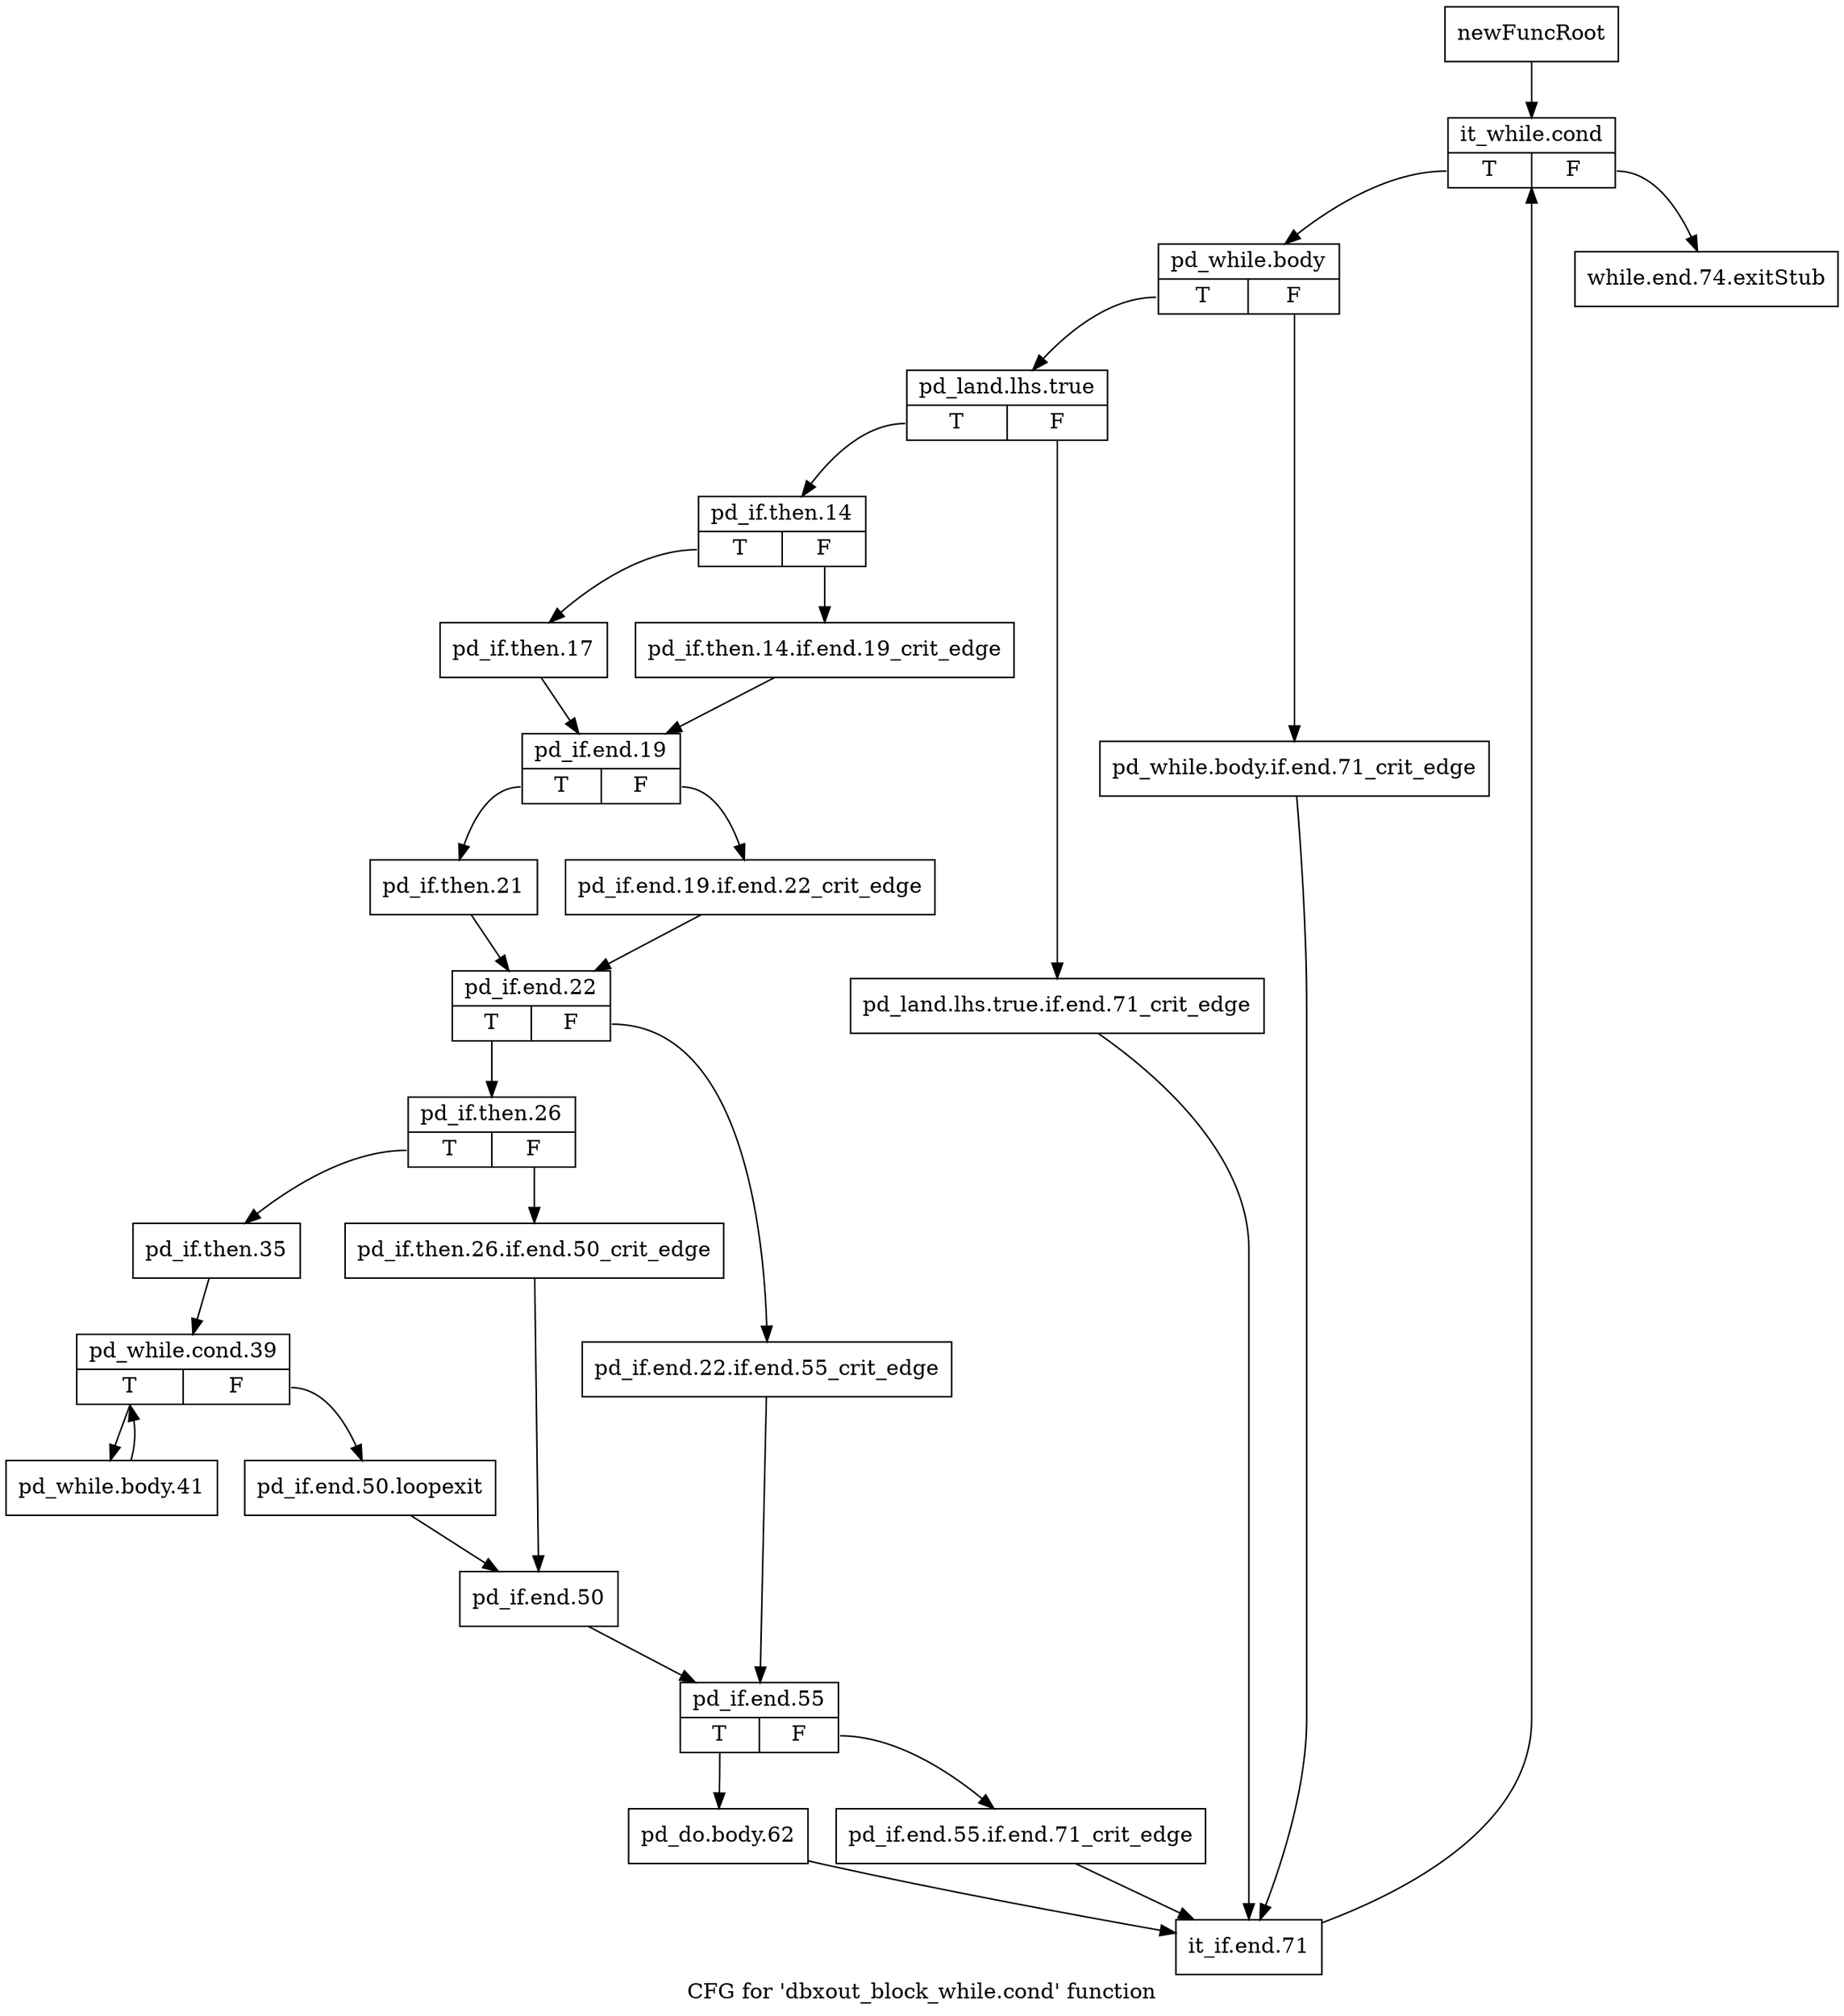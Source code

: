 digraph "CFG for 'dbxout_block_while.cond' function" {
	label="CFG for 'dbxout_block_while.cond' function";

	Node0xaa337d0 [shape=record,label="{newFuncRoot}"];
	Node0xaa337d0 -> Node0xaa33870;
	Node0xaa33820 [shape=record,label="{while.end.74.exitStub}"];
	Node0xaa33870 [shape=record,label="{it_while.cond|{<s0>T|<s1>F}}"];
	Node0xaa33870:s0 -> Node0xaa338c0;
	Node0xaa33870:s1 -> Node0xaa33820;
	Node0xaa338c0 [shape=record,label="{pd_while.body|{<s0>T|<s1>F}}"];
	Node0xaa338c0:s0 -> Node0xaa33960;
	Node0xaa338c0:s1 -> Node0xaa33910;
	Node0xaa33910 [shape=record,label="{pd_while.body.if.end.71_crit_edge}"];
	Node0xaa33910 -> Node0xaa33f50;
	Node0xaa33960 [shape=record,label="{pd_land.lhs.true|{<s0>T|<s1>F}}"];
	Node0xaa33960:s0 -> Node0xaa33a00;
	Node0xaa33960:s1 -> Node0xaa339b0;
	Node0xaa339b0 [shape=record,label="{pd_land.lhs.true.if.end.71_crit_edge}"];
	Node0xaa339b0 -> Node0xaa33f50;
	Node0xaa33a00 [shape=record,label="{pd_if.then.14|{<s0>T|<s1>F}}"];
	Node0xaa33a00:s0 -> Node0xaa33aa0;
	Node0xaa33a00:s1 -> Node0xaa33a50;
	Node0xaa33a50 [shape=record,label="{pd_if.then.14.if.end.19_crit_edge}"];
	Node0xaa33a50 -> Node0xaa33af0;
	Node0xaa33aa0 [shape=record,label="{pd_if.then.17}"];
	Node0xaa33aa0 -> Node0xaa33af0;
	Node0xaa33af0 [shape=record,label="{pd_if.end.19|{<s0>T|<s1>F}}"];
	Node0xaa33af0:s0 -> Node0xaa33b90;
	Node0xaa33af0:s1 -> Node0xaa33b40;
	Node0xaa33b40 [shape=record,label="{pd_if.end.19.if.end.22_crit_edge}"];
	Node0xaa33b40 -> Node0xaa33be0;
	Node0xaa33b90 [shape=record,label="{pd_if.then.21}"];
	Node0xaa33b90 -> Node0xaa33be0;
	Node0xaa33be0 [shape=record,label="{pd_if.end.22|{<s0>T|<s1>F}}"];
	Node0xaa33be0:s0 -> Node0xaa33c80;
	Node0xaa33be0:s1 -> Node0xaa33c30;
	Node0xaa33c30 [shape=record,label="{pd_if.end.22.if.end.55_crit_edge}"];
	Node0xaa33c30 -> Node0xaa33e60;
	Node0xaa33c80 [shape=record,label="{pd_if.then.26|{<s0>T|<s1>F}}"];
	Node0xaa33c80:s0 -> Node0xaa33d20;
	Node0xaa33c80:s1 -> Node0xaa33cd0;
	Node0xaa33cd0 [shape=record,label="{pd_if.then.26.if.end.50_crit_edge}"];
	Node0xaa33cd0 -> Node0xaa33e10;
	Node0xaa33d20 [shape=record,label="{pd_if.then.35}"];
	Node0xaa33d20 -> Node0xaa33d70;
	Node0xaa33d70 [shape=record,label="{pd_while.cond.39|{<s0>T|<s1>F}}"];
	Node0xaa33d70:s0 -> Node0xaa33fa0;
	Node0xaa33d70:s1 -> Node0xaa33dc0;
	Node0xaa33dc0 [shape=record,label="{pd_if.end.50.loopexit}"];
	Node0xaa33dc0 -> Node0xaa33e10;
	Node0xaa33e10 [shape=record,label="{pd_if.end.50}"];
	Node0xaa33e10 -> Node0xaa33e60;
	Node0xaa33e60 [shape=record,label="{pd_if.end.55|{<s0>T|<s1>F}}"];
	Node0xaa33e60:s0 -> Node0xaa33f00;
	Node0xaa33e60:s1 -> Node0xaa33eb0;
	Node0xaa33eb0 [shape=record,label="{pd_if.end.55.if.end.71_crit_edge}"];
	Node0xaa33eb0 -> Node0xaa33f50;
	Node0xaa33f00 [shape=record,label="{pd_do.body.62}"];
	Node0xaa33f00 -> Node0xaa33f50;
	Node0xaa33f50 [shape=record,label="{it_if.end.71}"];
	Node0xaa33f50 -> Node0xaa33870;
	Node0xaa33fa0 [shape=record,label="{pd_while.body.41}"];
	Node0xaa33fa0 -> Node0xaa33d70;
}
